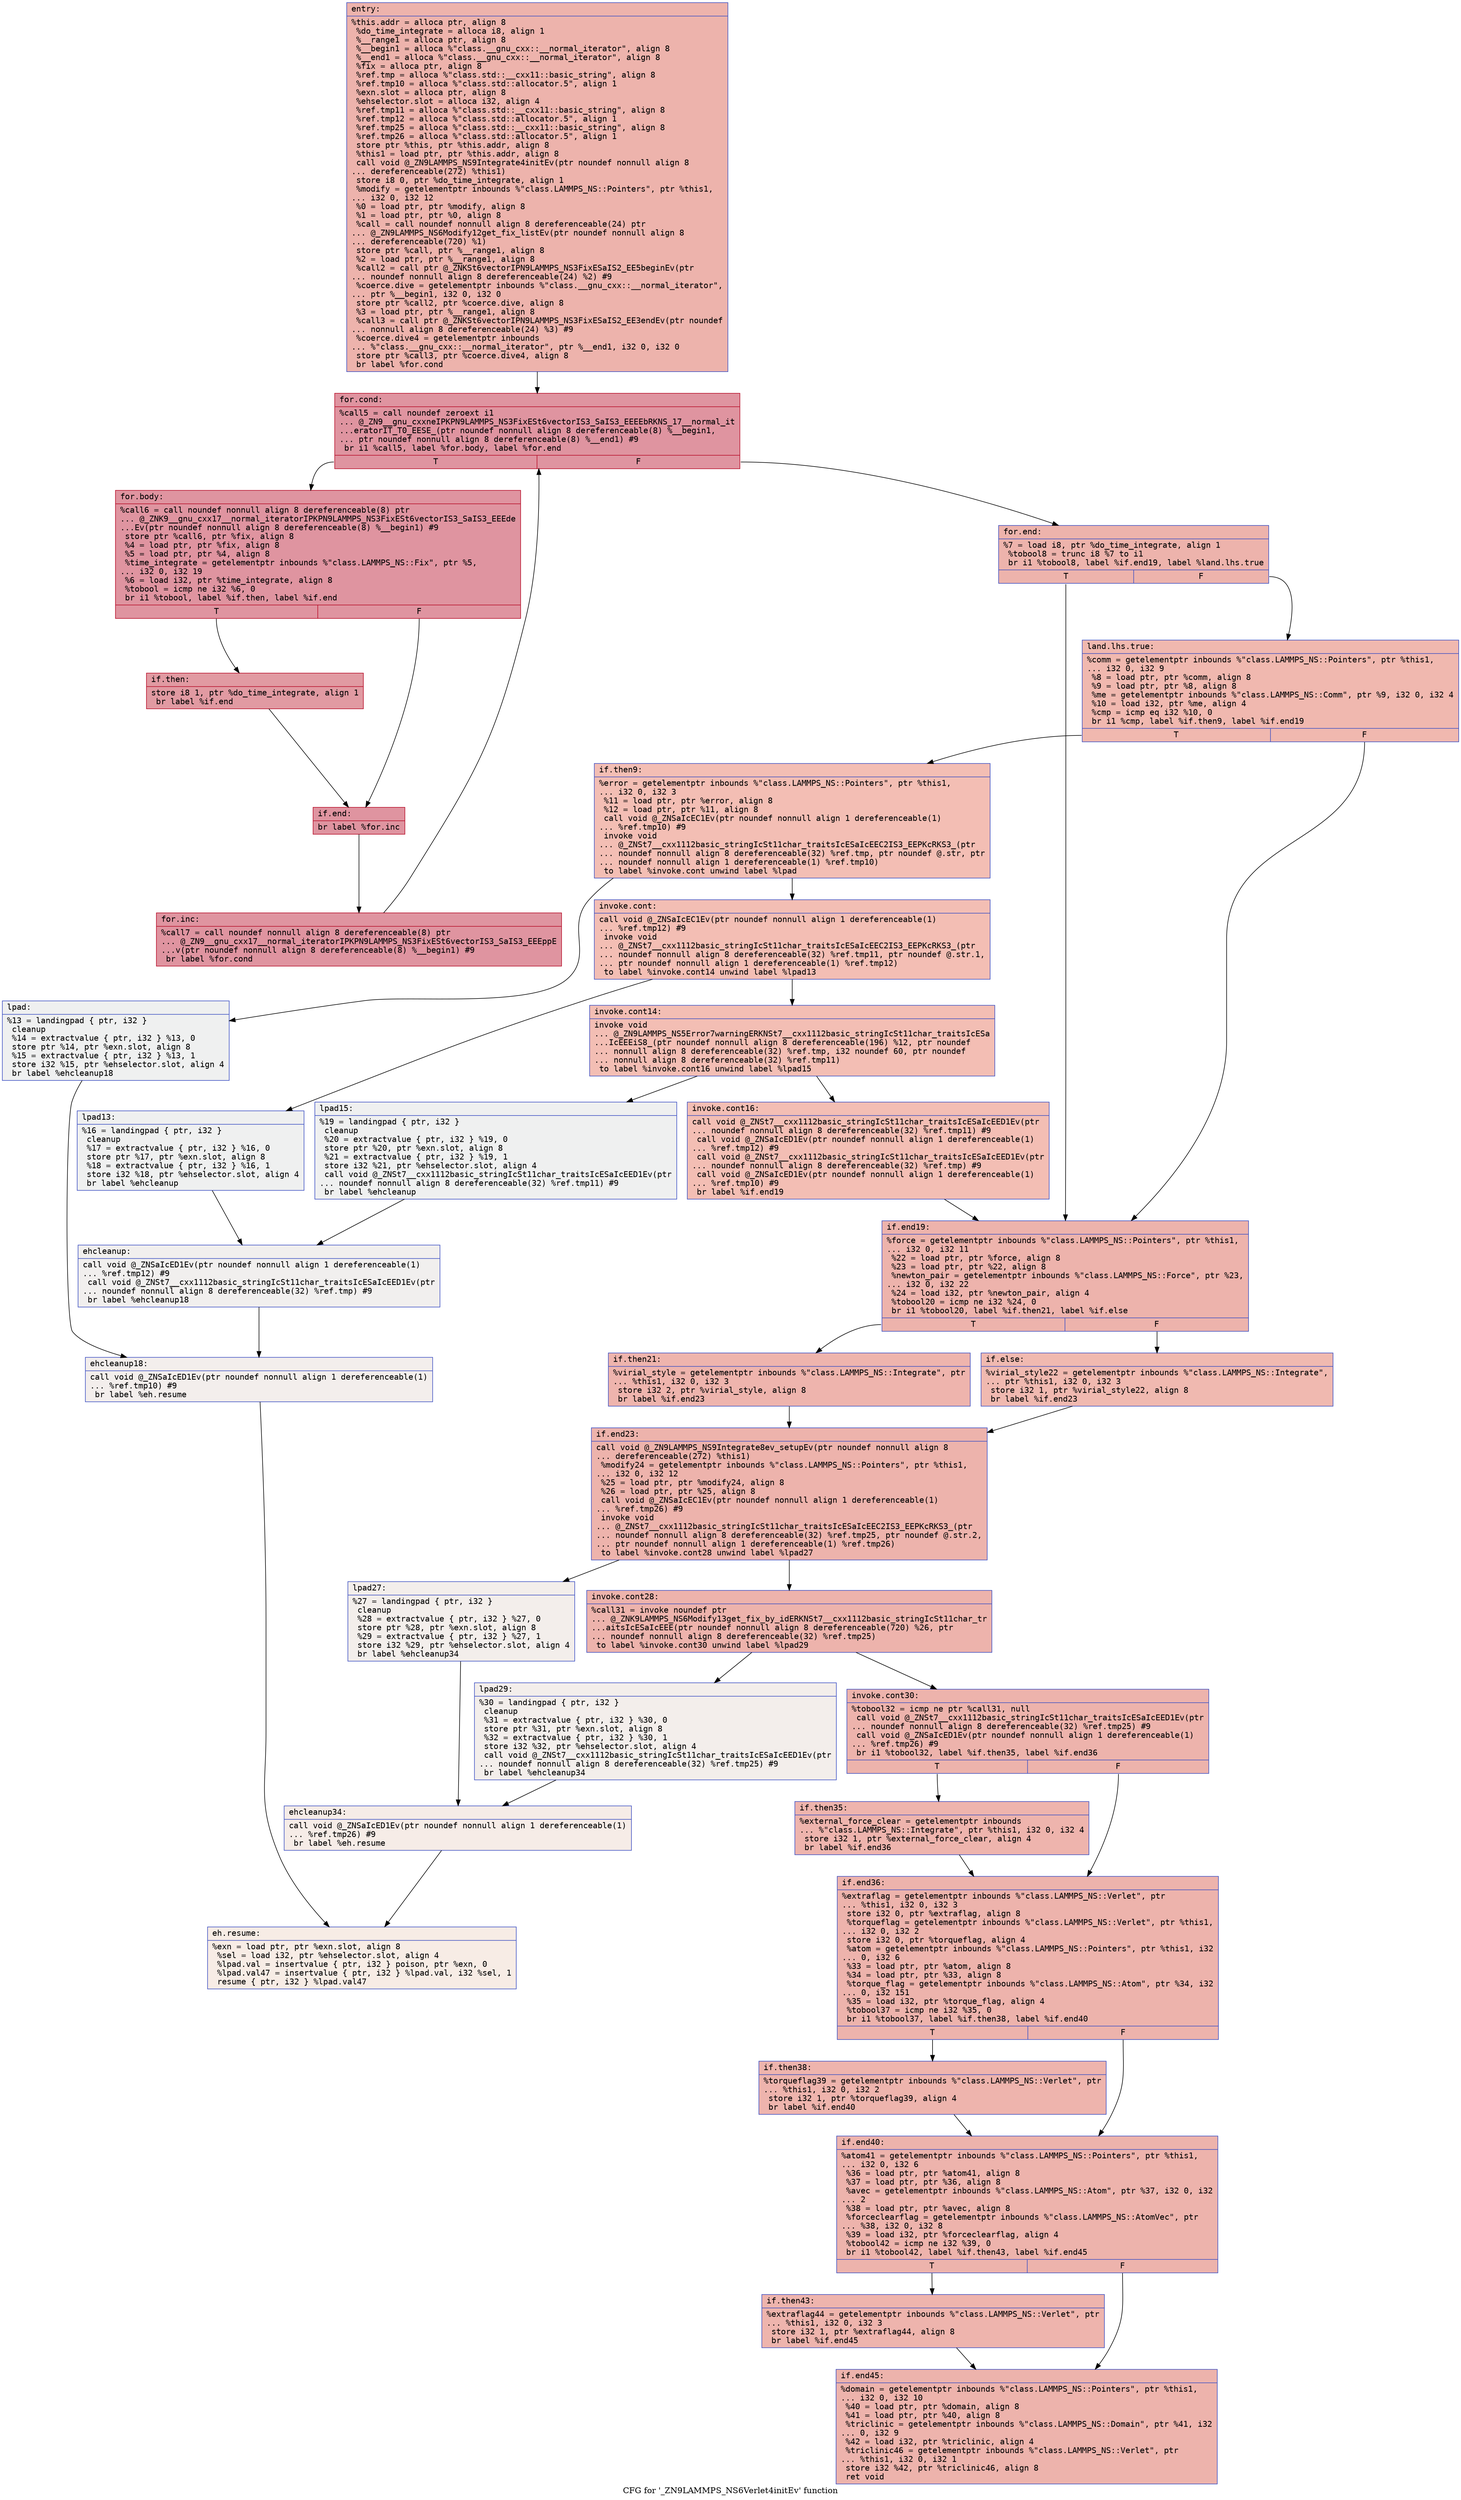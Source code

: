 digraph "CFG for '_ZN9LAMMPS_NS6Verlet4initEv' function" {
	label="CFG for '_ZN9LAMMPS_NS6Verlet4initEv' function";

	Node0x55f561254fb0 [shape=record,color="#3d50c3ff", style=filled, fillcolor="#d6524470" fontname="Courier",label="{entry:\l|  %this.addr = alloca ptr, align 8\l  %do_time_integrate = alloca i8, align 1\l  %__range1 = alloca ptr, align 8\l  %__begin1 = alloca %\"class.__gnu_cxx::__normal_iterator\", align 8\l  %__end1 = alloca %\"class.__gnu_cxx::__normal_iterator\", align 8\l  %fix = alloca ptr, align 8\l  %ref.tmp = alloca %\"class.std::__cxx11::basic_string\", align 8\l  %ref.tmp10 = alloca %\"class.std::allocator.5\", align 1\l  %exn.slot = alloca ptr, align 8\l  %ehselector.slot = alloca i32, align 4\l  %ref.tmp11 = alloca %\"class.std::__cxx11::basic_string\", align 8\l  %ref.tmp12 = alloca %\"class.std::allocator.5\", align 1\l  %ref.tmp25 = alloca %\"class.std::__cxx11::basic_string\", align 8\l  %ref.tmp26 = alloca %\"class.std::allocator.5\", align 1\l  store ptr %this, ptr %this.addr, align 8\l  %this1 = load ptr, ptr %this.addr, align 8\l  call void @_ZN9LAMMPS_NS9Integrate4initEv(ptr noundef nonnull align 8\l... dereferenceable(272) %this1)\l  store i8 0, ptr %do_time_integrate, align 1\l  %modify = getelementptr inbounds %\"class.LAMMPS_NS::Pointers\", ptr %this1,\l... i32 0, i32 12\l  %0 = load ptr, ptr %modify, align 8\l  %1 = load ptr, ptr %0, align 8\l  %call = call noundef nonnull align 8 dereferenceable(24) ptr\l... @_ZN9LAMMPS_NS6Modify12get_fix_listEv(ptr noundef nonnull align 8\l... dereferenceable(720) %1)\l  store ptr %call, ptr %__range1, align 8\l  %2 = load ptr, ptr %__range1, align 8\l  %call2 = call ptr @_ZNKSt6vectorIPN9LAMMPS_NS3FixESaIS2_EE5beginEv(ptr\l... noundef nonnull align 8 dereferenceable(24) %2) #9\l  %coerce.dive = getelementptr inbounds %\"class.__gnu_cxx::__normal_iterator\",\l... ptr %__begin1, i32 0, i32 0\l  store ptr %call2, ptr %coerce.dive, align 8\l  %3 = load ptr, ptr %__range1, align 8\l  %call3 = call ptr @_ZNKSt6vectorIPN9LAMMPS_NS3FixESaIS2_EE3endEv(ptr noundef\l... nonnull align 8 dereferenceable(24) %3) #9\l  %coerce.dive4 = getelementptr inbounds\l... %\"class.__gnu_cxx::__normal_iterator\", ptr %__end1, i32 0, i32 0\l  store ptr %call3, ptr %coerce.dive4, align 8\l  br label %for.cond\l}"];
	Node0x55f561254fb0 -> Node0x55f5612572e0[tooltip="entry -> for.cond\nProbability 100.00%" ];
	Node0x55f5612572e0 [shape=record,color="#b70d28ff", style=filled, fillcolor="#b70d2870" fontname="Courier",label="{for.cond:\l|  %call5 = call noundef zeroext i1\l... @_ZN9__gnu_cxxneIPKPN9LAMMPS_NS3FixESt6vectorIS3_SaIS3_EEEEbRKNS_17__normal_it\l...eratorIT_T0_EESE_(ptr noundef nonnull align 8 dereferenceable(8) %__begin1,\l... ptr noundef nonnull align 8 dereferenceable(8) %__end1) #9\l  br i1 %call5, label %for.body, label %for.end\l|{<s0>T|<s1>F}}"];
	Node0x55f5612572e0:s0 -> Node0x55f561257ad0[tooltip="for.cond -> for.body\nProbability 96.88%" ];
	Node0x55f5612572e0:s1 -> Node0x55f561257b80[tooltip="for.cond -> for.end\nProbability 3.12%" ];
	Node0x55f561257ad0 [shape=record,color="#b70d28ff", style=filled, fillcolor="#b70d2870" fontname="Courier",label="{for.body:\l|  %call6 = call noundef nonnull align 8 dereferenceable(8) ptr\l... @_ZNK9__gnu_cxx17__normal_iteratorIPKPN9LAMMPS_NS3FixESt6vectorIS3_SaIS3_EEEde\l...Ev(ptr noundef nonnull align 8 dereferenceable(8) %__begin1) #9\l  store ptr %call6, ptr %fix, align 8\l  %4 = load ptr, ptr %fix, align 8\l  %5 = load ptr, ptr %4, align 8\l  %time_integrate = getelementptr inbounds %\"class.LAMMPS_NS::Fix\", ptr %5,\l... i32 0, i32 19\l  %6 = load i32, ptr %time_integrate, align 8\l  %tobool = icmp ne i32 %6, 0\l  br i1 %tobool, label %if.then, label %if.end\l|{<s0>T|<s1>F}}"];
	Node0x55f561257ad0:s0 -> Node0x55f5612582b0[tooltip="for.body -> if.then\nProbability 62.50%" ];
	Node0x55f561257ad0:s1 -> Node0x55f561258320[tooltip="for.body -> if.end\nProbability 37.50%" ];
	Node0x55f5612582b0 [shape=record,color="#b70d28ff", style=filled, fillcolor="#bb1b2c70" fontname="Courier",label="{if.then:\l|  store i8 1, ptr %do_time_integrate, align 1\l  br label %if.end\l}"];
	Node0x55f5612582b0 -> Node0x55f561258320[tooltip="if.then -> if.end\nProbability 100.00%" ];
	Node0x55f561258320 [shape=record,color="#b70d28ff", style=filled, fillcolor="#b70d2870" fontname="Courier",label="{if.end:\l|  br label %for.inc\l}"];
	Node0x55f561258320 -> Node0x55f5612585d0[tooltip="if.end -> for.inc\nProbability 100.00%" ];
	Node0x55f5612585d0 [shape=record,color="#b70d28ff", style=filled, fillcolor="#b70d2870" fontname="Courier",label="{for.inc:\l|  %call7 = call noundef nonnull align 8 dereferenceable(8) ptr\l... @_ZN9__gnu_cxx17__normal_iteratorIPKPN9LAMMPS_NS3FixESt6vectorIS3_SaIS3_EEEppE\l...v(ptr noundef nonnull align 8 dereferenceable(8) %__begin1) #9\l  br label %for.cond\l}"];
	Node0x55f5612585d0 -> Node0x55f5612572e0[tooltip="for.inc -> for.cond\nProbability 100.00%" ];
	Node0x55f561257b80 [shape=record,color="#3d50c3ff", style=filled, fillcolor="#d6524470" fontname="Courier",label="{for.end:\l|  %7 = load i8, ptr %do_time_integrate, align 1\l  %tobool8 = trunc i8 %7 to i1\l  br i1 %tobool8, label %if.end19, label %land.lhs.true\l|{<s0>T|<s1>F}}"];
	Node0x55f561257b80:s0 -> Node0x55f561258a40[tooltip="for.end -> if.end19\nProbability 50.00%" ];
	Node0x55f561257b80:s1 -> Node0x55f561258a90[tooltip="for.end -> land.lhs.true\nProbability 50.00%" ];
	Node0x55f561258a90 [shape=record,color="#3d50c3ff", style=filled, fillcolor="#dc5d4a70" fontname="Courier",label="{land.lhs.true:\l|  %comm = getelementptr inbounds %\"class.LAMMPS_NS::Pointers\", ptr %this1,\l... i32 0, i32 9\l  %8 = load ptr, ptr %comm, align 8\l  %9 = load ptr, ptr %8, align 8\l  %me = getelementptr inbounds %\"class.LAMMPS_NS::Comm\", ptr %9, i32 0, i32 4\l  %10 = load i32, ptr %me, align 4\l  %cmp = icmp eq i32 %10, 0\l  br i1 %cmp, label %if.then9, label %if.end19\l|{<s0>T|<s1>F}}"];
	Node0x55f561258a90:s0 -> Node0x55f561258fe0[tooltip="land.lhs.true -> if.then9\nProbability 37.50%" ];
	Node0x55f561258a90:s1 -> Node0x55f561258a40[tooltip="land.lhs.true -> if.end19\nProbability 62.50%" ];
	Node0x55f561258fe0 [shape=record,color="#3d50c3ff", style=filled, fillcolor="#e36c5570" fontname="Courier",label="{if.then9:\l|  %error = getelementptr inbounds %\"class.LAMMPS_NS::Pointers\", ptr %this1,\l... i32 0, i32 3\l  %11 = load ptr, ptr %error, align 8\l  %12 = load ptr, ptr %11, align 8\l  call void @_ZNSaIcEC1Ev(ptr noundef nonnull align 1 dereferenceable(1)\l... %ref.tmp10) #9\l  invoke void\l... @_ZNSt7__cxx1112basic_stringIcSt11char_traitsIcESaIcEEC2IS3_EEPKcRKS3_(ptr\l... noundef nonnull align 8 dereferenceable(32) %ref.tmp, ptr noundef @.str, ptr\l... noundef nonnull align 1 dereferenceable(1) %ref.tmp10)\l          to label %invoke.cont unwind label %lpad\l}"];
	Node0x55f561258fe0 -> Node0x55f5612595e0[tooltip="if.then9 -> invoke.cont\nProbability 100.00%" ];
	Node0x55f561258fe0 -> Node0x55f5612596c0[tooltip="if.then9 -> lpad\nProbability 0.00%" ];
	Node0x55f5612595e0 [shape=record,color="#3d50c3ff", style=filled, fillcolor="#e36c5570" fontname="Courier",label="{invoke.cont:\l|  call void @_ZNSaIcEC1Ev(ptr noundef nonnull align 1 dereferenceable(1)\l... %ref.tmp12) #9\l  invoke void\l... @_ZNSt7__cxx1112basic_stringIcSt11char_traitsIcESaIcEEC2IS3_EEPKcRKS3_(ptr\l... noundef nonnull align 8 dereferenceable(32) %ref.tmp11, ptr noundef @.str.1,\l... ptr noundef nonnull align 1 dereferenceable(1) %ref.tmp12)\l          to label %invoke.cont14 unwind label %lpad13\l}"];
	Node0x55f5612595e0 -> Node0x55f561259a50[tooltip="invoke.cont -> invoke.cont14\nProbability 100.00%" ];
	Node0x55f5612595e0 -> Node0x55f561259aa0[tooltip="invoke.cont -> lpad13\nProbability 0.00%" ];
	Node0x55f561259a50 [shape=record,color="#3d50c3ff", style=filled, fillcolor="#e36c5570" fontname="Courier",label="{invoke.cont14:\l|  invoke void\l... @_ZN9LAMMPS_NS5Error7warningERKNSt7__cxx1112basic_stringIcSt11char_traitsIcESa\l...IcEEEiS8_(ptr noundef nonnull align 8 dereferenceable(196) %12, ptr noundef\l... nonnull align 8 dereferenceable(32) %ref.tmp, i32 noundef 60, ptr noundef\l... nonnull align 8 dereferenceable(32) %ref.tmp11)\l          to label %invoke.cont16 unwind label %lpad15\l}"];
	Node0x55f561259a50 -> Node0x55f561259a00[tooltip="invoke.cont14 -> invoke.cont16\nProbability 100.00%" ];
	Node0x55f561259a50 -> Node0x55f561259d00[tooltip="invoke.cont14 -> lpad15\nProbability 0.00%" ];
	Node0x55f561259a00 [shape=record,color="#3d50c3ff", style=filled, fillcolor="#e36c5570" fontname="Courier",label="{invoke.cont16:\l|  call void @_ZNSt7__cxx1112basic_stringIcSt11char_traitsIcESaIcEED1Ev(ptr\l... noundef nonnull align 8 dereferenceable(32) %ref.tmp11) #9\l  call void @_ZNSaIcED1Ev(ptr noundef nonnull align 1 dereferenceable(1)\l... %ref.tmp12) #9\l  call void @_ZNSt7__cxx1112basic_stringIcSt11char_traitsIcESaIcEED1Ev(ptr\l... noundef nonnull align 8 dereferenceable(32) %ref.tmp) #9\l  call void @_ZNSaIcED1Ev(ptr noundef nonnull align 1 dereferenceable(1)\l... %ref.tmp10) #9\l  br label %if.end19\l}"];
	Node0x55f561259a00 -> Node0x55f561258a40[tooltip="invoke.cont16 -> if.end19\nProbability 100.00%" ];
	Node0x55f5612596c0 [shape=record,color="#3d50c3ff", style=filled, fillcolor="#dbdcde70" fontname="Courier",label="{lpad:\l|  %13 = landingpad \{ ptr, i32 \}\l          cleanup\l  %14 = extractvalue \{ ptr, i32 \} %13, 0\l  store ptr %14, ptr %exn.slot, align 8\l  %15 = extractvalue \{ ptr, i32 \} %13, 1\l  store i32 %15, ptr %ehselector.slot, align 4\l  br label %ehcleanup18\l}"];
	Node0x55f5612596c0 -> Node0x55f56125a910[tooltip="lpad -> ehcleanup18\nProbability 100.00%" ];
	Node0x55f561259aa0 [shape=record,color="#3d50c3ff", style=filled, fillcolor="#dbdcde70" fontname="Courier",label="{lpad13:\l|  %16 = landingpad \{ ptr, i32 \}\l          cleanup\l  %17 = extractvalue \{ ptr, i32 \} %16, 0\l  store ptr %17, ptr %exn.slot, align 8\l  %18 = extractvalue \{ ptr, i32 \} %16, 1\l  store i32 %18, ptr %ehselector.slot, align 4\l  br label %ehcleanup\l}"];
	Node0x55f561259aa0 -> Node0x55f56125b300[tooltip="lpad13 -> ehcleanup\nProbability 100.00%" ];
	Node0x55f561259d00 [shape=record,color="#3d50c3ff", style=filled, fillcolor="#dbdcde70" fontname="Courier",label="{lpad15:\l|  %19 = landingpad \{ ptr, i32 \}\l          cleanup\l  %20 = extractvalue \{ ptr, i32 \} %19, 0\l  store ptr %20, ptr %exn.slot, align 8\l  %21 = extractvalue \{ ptr, i32 \} %19, 1\l  store i32 %21, ptr %ehselector.slot, align 4\l  call void @_ZNSt7__cxx1112basic_stringIcSt11char_traitsIcESaIcEED1Ev(ptr\l... noundef nonnull align 8 dereferenceable(32) %ref.tmp11) #9\l  br label %ehcleanup\l}"];
	Node0x55f561259d00 -> Node0x55f56125b300[tooltip="lpad15 -> ehcleanup\nProbability 100.00%" ];
	Node0x55f56125b300 [shape=record,color="#3d50c3ff", style=filled, fillcolor="#e0dbd870" fontname="Courier",label="{ehcleanup:\l|  call void @_ZNSaIcED1Ev(ptr noundef nonnull align 1 dereferenceable(1)\l... %ref.tmp12) #9\l  call void @_ZNSt7__cxx1112basic_stringIcSt11char_traitsIcESaIcEED1Ev(ptr\l... noundef nonnull align 8 dereferenceable(32) %ref.tmp) #9\l  br label %ehcleanup18\l}"];
	Node0x55f56125b300 -> Node0x55f56125a910[tooltip="ehcleanup -> ehcleanup18\nProbability 100.00%" ];
	Node0x55f56125a910 [shape=record,color="#3d50c3ff", style=filled, fillcolor="#e3d9d370" fontname="Courier",label="{ehcleanup18:\l|  call void @_ZNSaIcED1Ev(ptr noundef nonnull align 1 dereferenceable(1)\l... %ref.tmp10) #9\l  br label %eh.resume\l}"];
	Node0x55f56125a910 -> Node0x55f56125bc10[tooltip="ehcleanup18 -> eh.resume\nProbability 100.00%" ];
	Node0x55f561258a40 [shape=record,color="#3d50c3ff", style=filled, fillcolor="#d6524470" fontname="Courier",label="{if.end19:\l|  %force = getelementptr inbounds %\"class.LAMMPS_NS::Pointers\", ptr %this1,\l... i32 0, i32 11\l  %22 = load ptr, ptr %force, align 8\l  %23 = load ptr, ptr %22, align 8\l  %newton_pair = getelementptr inbounds %\"class.LAMMPS_NS::Force\", ptr %23,\l... i32 0, i32 22\l  %24 = load i32, ptr %newton_pair, align 4\l  %tobool20 = icmp ne i32 %24, 0\l  br i1 %tobool20, label %if.then21, label %if.else\l|{<s0>T|<s1>F}}"];
	Node0x55f561258a40:s0 -> Node0x55f56125c120[tooltip="if.end19 -> if.then21\nProbability 62.50%" ];
	Node0x55f561258a40:s1 -> Node0x55f56125c1a0[tooltip="if.end19 -> if.else\nProbability 37.50%" ];
	Node0x55f56125c120 [shape=record,color="#3d50c3ff", style=filled, fillcolor="#d8564670" fontname="Courier",label="{if.then21:\l|  %virial_style = getelementptr inbounds %\"class.LAMMPS_NS::Integrate\", ptr\l... %this1, i32 0, i32 3\l  store i32 2, ptr %virial_style, align 8\l  br label %if.end23\l}"];
	Node0x55f56125c120 -> Node0x55f56125c450[tooltip="if.then21 -> if.end23\nProbability 100.00%" ];
	Node0x55f56125c1a0 [shape=record,color="#3d50c3ff", style=filled, fillcolor="#de614d70" fontname="Courier",label="{if.else:\l|  %virial_style22 = getelementptr inbounds %\"class.LAMMPS_NS::Integrate\",\l... ptr %this1, i32 0, i32 3\l  store i32 1, ptr %virial_style22, align 8\l  br label %if.end23\l}"];
	Node0x55f56125c1a0 -> Node0x55f56125c450[tooltip="if.else -> if.end23\nProbability 100.00%" ];
	Node0x55f56125c450 [shape=record,color="#3d50c3ff", style=filled, fillcolor="#d6524470" fontname="Courier",label="{if.end23:\l|  call void @_ZN9LAMMPS_NS9Integrate8ev_setupEv(ptr noundef nonnull align 8\l... dereferenceable(272) %this1)\l  %modify24 = getelementptr inbounds %\"class.LAMMPS_NS::Pointers\", ptr %this1,\l... i32 0, i32 12\l  %25 = load ptr, ptr %modify24, align 8\l  %26 = load ptr, ptr %25, align 8\l  call void @_ZNSaIcEC1Ev(ptr noundef nonnull align 1 dereferenceable(1)\l... %ref.tmp26) #9\l  invoke void\l... @_ZNSt7__cxx1112basic_stringIcSt11char_traitsIcESaIcEEC2IS3_EEPKcRKS3_(ptr\l... noundef nonnull align 8 dereferenceable(32) %ref.tmp25, ptr noundef @.str.2,\l... ptr noundef nonnull align 1 dereferenceable(1) %ref.tmp26)\l          to label %invoke.cont28 unwind label %lpad27\l}"];
	Node0x55f56125c450 -> Node0x55f56125cc50[tooltip="if.end23 -> invoke.cont28\nProbability 100.00%" ];
	Node0x55f56125c450 -> Node0x55f56125ccd0[tooltip="if.end23 -> lpad27\nProbability 0.00%" ];
	Node0x55f56125cc50 [shape=record,color="#3d50c3ff", style=filled, fillcolor="#d6524470" fontname="Courier",label="{invoke.cont28:\l|  %call31 = invoke noundef ptr\l... @_ZNK9LAMMPS_NS6Modify13get_fix_by_idERKNSt7__cxx1112basic_stringIcSt11char_tr\l...aitsIcESaIcEEE(ptr noundef nonnull align 8 dereferenceable(720) %26, ptr\l... noundef nonnull align 8 dereferenceable(32) %ref.tmp25)\l          to label %invoke.cont30 unwind label %lpad29\l}"];
	Node0x55f56125cc50 -> Node0x55f56125cc00[tooltip="invoke.cont28 -> invoke.cont30\nProbability 100.00%" ];
	Node0x55f56125cc50 -> Node0x55f56125ceb0[tooltip="invoke.cont28 -> lpad29\nProbability 0.00%" ];
	Node0x55f56125cc00 [shape=record,color="#3d50c3ff", style=filled, fillcolor="#d6524470" fontname="Courier",label="{invoke.cont30:\l|  %tobool32 = icmp ne ptr %call31, null\l  call void @_ZNSt7__cxx1112basic_stringIcSt11char_traitsIcESaIcEED1Ev(ptr\l... noundef nonnull align 8 dereferenceable(32) %ref.tmp25) #9\l  call void @_ZNSaIcED1Ev(ptr noundef nonnull align 1 dereferenceable(1)\l... %ref.tmp26) #9\l  br i1 %tobool32, label %if.then35, label %if.end36\l|{<s0>T|<s1>F}}"];
	Node0x55f56125cc00:s0 -> Node0x55f56125d500[tooltip="invoke.cont30 -> if.then35\nProbability 62.50%" ];
	Node0x55f56125cc00:s1 -> Node0x55f56125d580[tooltip="invoke.cont30 -> if.end36\nProbability 37.50%" ];
	Node0x55f56125d500 [shape=record,color="#3d50c3ff", style=filled, fillcolor="#d8564670" fontname="Courier",label="{if.then35:\l|  %external_force_clear = getelementptr inbounds\l... %\"class.LAMMPS_NS::Integrate\", ptr %this1, i32 0, i32 4\l  store i32 1, ptr %external_force_clear, align 4\l  br label %if.end36\l}"];
	Node0x55f56125d500 -> Node0x55f56125d580[tooltip="if.then35 -> if.end36\nProbability 100.00%" ];
	Node0x55f56125ccd0 [shape=record,color="#3d50c3ff", style=filled, fillcolor="#e5d8d170" fontname="Courier",label="{lpad27:\l|  %27 = landingpad \{ ptr, i32 \}\l          cleanup\l  %28 = extractvalue \{ ptr, i32 \} %27, 0\l  store ptr %28, ptr %exn.slot, align 8\l  %29 = extractvalue \{ ptr, i32 \} %27, 1\l  store i32 %29, ptr %ehselector.slot, align 4\l  br label %ehcleanup34\l}"];
	Node0x55f56125ccd0 -> Node0x55f56125db90[tooltip="lpad27 -> ehcleanup34\nProbability 100.00%" ];
	Node0x55f56125ceb0 [shape=record,color="#3d50c3ff", style=filled, fillcolor="#e5d8d170" fontname="Courier",label="{lpad29:\l|  %30 = landingpad \{ ptr, i32 \}\l          cleanup\l  %31 = extractvalue \{ ptr, i32 \} %30, 0\l  store ptr %31, ptr %exn.slot, align 8\l  %32 = extractvalue \{ ptr, i32 \} %30, 1\l  store i32 %32, ptr %ehselector.slot, align 4\l  call void @_ZNSt7__cxx1112basic_stringIcSt11char_traitsIcESaIcEED1Ev(ptr\l... noundef nonnull align 8 dereferenceable(32) %ref.tmp25) #9\l  br label %ehcleanup34\l}"];
	Node0x55f56125ceb0 -> Node0x55f56125db90[tooltip="lpad29 -> ehcleanup34\nProbability 100.00%" ];
	Node0x55f56125db90 [shape=record,color="#3d50c3ff", style=filled, fillcolor="#ead5c970" fontname="Courier",label="{ehcleanup34:\l|  call void @_ZNSaIcED1Ev(ptr noundef nonnull align 1 dereferenceable(1)\l... %ref.tmp26) #9\l  br label %eh.resume\l}"];
	Node0x55f56125db90 -> Node0x55f56125bc10[tooltip="ehcleanup34 -> eh.resume\nProbability 100.00%" ];
	Node0x55f56125d580 [shape=record,color="#3d50c3ff", style=filled, fillcolor="#d6524470" fontname="Courier",label="{if.end36:\l|  %extraflag = getelementptr inbounds %\"class.LAMMPS_NS::Verlet\", ptr\l... %this1, i32 0, i32 3\l  store i32 0, ptr %extraflag, align 8\l  %torqueflag = getelementptr inbounds %\"class.LAMMPS_NS::Verlet\", ptr %this1,\l... i32 0, i32 2\l  store i32 0, ptr %torqueflag, align 4\l  %atom = getelementptr inbounds %\"class.LAMMPS_NS::Pointers\", ptr %this1, i32\l... 0, i32 6\l  %33 = load ptr, ptr %atom, align 8\l  %34 = load ptr, ptr %33, align 8\l  %torque_flag = getelementptr inbounds %\"class.LAMMPS_NS::Atom\", ptr %34, i32\l... 0, i32 151\l  %35 = load i32, ptr %torque_flag, align 4\l  %tobool37 = icmp ne i32 %35, 0\l  br i1 %tobool37, label %if.then38, label %if.end40\l|{<s0>T|<s1>F}}"];
	Node0x55f56125d580:s0 -> Node0x55f56125f100[tooltip="if.end36 -> if.then38\nProbability 62.50%" ];
	Node0x55f56125d580:s1 -> Node0x55f56125f180[tooltip="if.end36 -> if.end40\nProbability 37.50%" ];
	Node0x55f56125f100 [shape=record,color="#3d50c3ff", style=filled, fillcolor="#d8564670" fontname="Courier",label="{if.then38:\l|  %torqueflag39 = getelementptr inbounds %\"class.LAMMPS_NS::Verlet\", ptr\l... %this1, i32 0, i32 2\l  store i32 1, ptr %torqueflag39, align 4\l  br label %if.end40\l}"];
	Node0x55f56125f100 -> Node0x55f56125f180[tooltip="if.then38 -> if.end40\nProbability 100.00%" ];
	Node0x55f56125f180 [shape=record,color="#3d50c3ff", style=filled, fillcolor="#d6524470" fontname="Courier",label="{if.end40:\l|  %atom41 = getelementptr inbounds %\"class.LAMMPS_NS::Pointers\", ptr %this1,\l... i32 0, i32 6\l  %36 = load ptr, ptr %atom41, align 8\l  %37 = load ptr, ptr %36, align 8\l  %avec = getelementptr inbounds %\"class.LAMMPS_NS::Atom\", ptr %37, i32 0, i32\l... 2\l  %38 = load ptr, ptr %avec, align 8\l  %forceclearflag = getelementptr inbounds %\"class.LAMMPS_NS::AtomVec\", ptr\l... %38, i32 0, i32 8\l  %39 = load i32, ptr %forceclearflag, align 4\l  %tobool42 = icmp ne i32 %39, 0\l  br i1 %tobool42, label %if.then43, label %if.end45\l|{<s0>T|<s1>F}}"];
	Node0x55f56125f180:s0 -> Node0x55f56125fe60[tooltip="if.end40 -> if.then43\nProbability 62.50%" ];
	Node0x55f56125f180:s1 -> Node0x55f56125fee0[tooltip="if.end40 -> if.end45\nProbability 37.50%" ];
	Node0x55f56125fe60 [shape=record,color="#3d50c3ff", style=filled, fillcolor="#d8564670" fontname="Courier",label="{if.then43:\l|  %extraflag44 = getelementptr inbounds %\"class.LAMMPS_NS::Verlet\", ptr\l... %this1, i32 0, i32 3\l  store i32 1, ptr %extraflag44, align 8\l  br label %if.end45\l}"];
	Node0x55f56125fe60 -> Node0x55f56125fee0[tooltip="if.then43 -> if.end45\nProbability 100.00%" ];
	Node0x55f56125fee0 [shape=record,color="#3d50c3ff", style=filled, fillcolor="#d6524470" fontname="Courier",label="{if.end45:\l|  %domain = getelementptr inbounds %\"class.LAMMPS_NS::Pointers\", ptr %this1,\l... i32 0, i32 10\l  %40 = load ptr, ptr %domain, align 8\l  %41 = load ptr, ptr %40, align 8\l  %triclinic = getelementptr inbounds %\"class.LAMMPS_NS::Domain\", ptr %41, i32\l... 0, i32 9\l  %42 = load i32, ptr %triclinic, align 4\l  %triclinic46 = getelementptr inbounds %\"class.LAMMPS_NS::Verlet\", ptr\l... %this1, i32 0, i32 1\l  store i32 %42, ptr %triclinic46, align 8\l  ret void\l}"];
	Node0x55f56125bc10 [shape=record,color="#3d50c3ff", style=filled, fillcolor="#ecd3c570" fontname="Courier",label="{eh.resume:\l|  %exn = load ptr, ptr %exn.slot, align 8\l  %sel = load i32, ptr %ehselector.slot, align 4\l  %lpad.val = insertvalue \{ ptr, i32 \} poison, ptr %exn, 0\l  %lpad.val47 = insertvalue \{ ptr, i32 \} %lpad.val, i32 %sel, 1\l  resume \{ ptr, i32 \} %lpad.val47\l}"];
}
